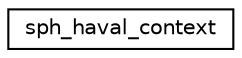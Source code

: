 digraph "Graphical Class Hierarchy"
{
 // LATEX_PDF_SIZE
  edge [fontname="Helvetica",fontsize="10",labelfontname="Helvetica",labelfontsize="10"];
  node [fontname="Helvetica",fontsize="10",shape=record];
  rankdir="LR";
  Node0 [label="sph_haval_context",height=0.2,width=0.4,color="black", fillcolor="white", style="filled",URL="$structsph__haval__context.html",tooltip=" "];
}
